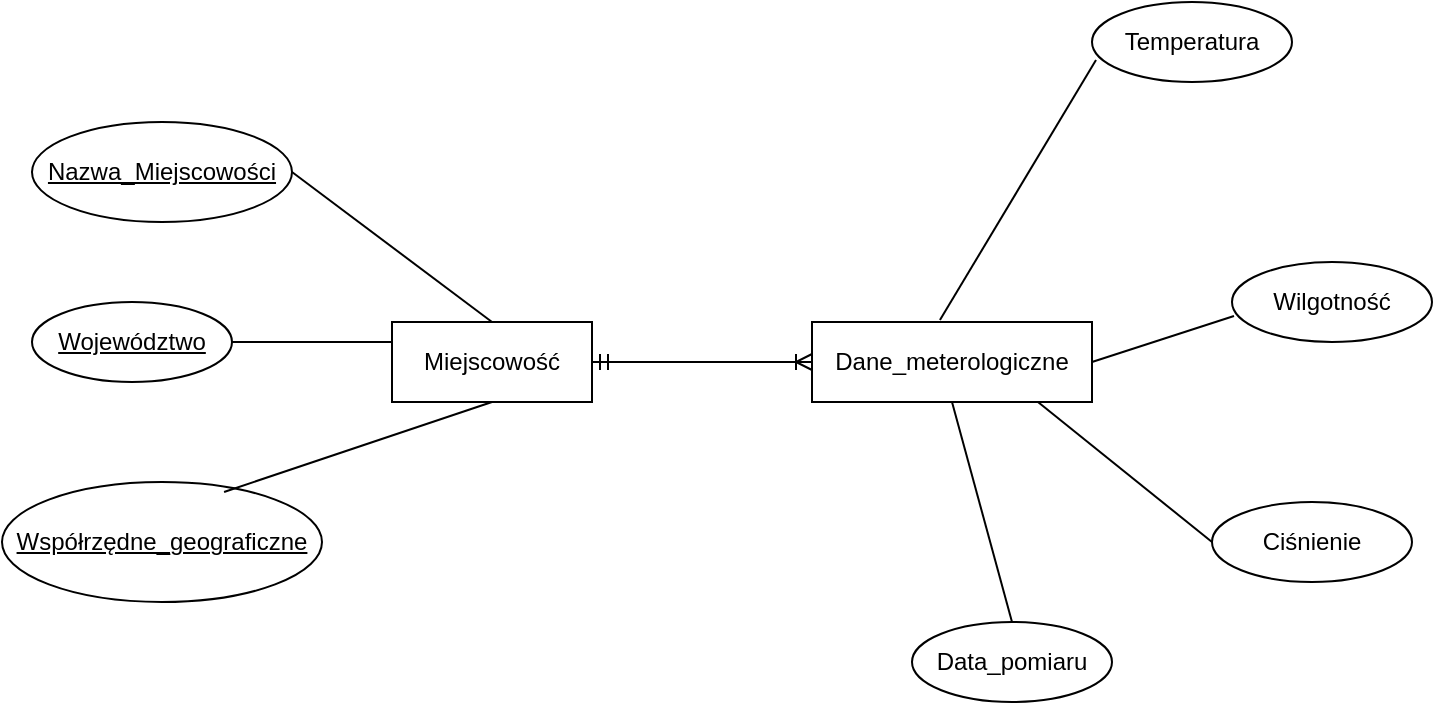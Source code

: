 <mxfile version="22.0.4" type="github">
  <diagram name="Page-1" id="oQ5j7Gt--vJ0Ih5FULHn">
    <mxGraphModel dx="1393" dy="797" grid="1" gridSize="10" guides="1" tooltips="1" connect="1" arrows="1" fold="1" page="1" pageScale="1" pageWidth="850" pageHeight="1100" math="0" shadow="0">
      <root>
        <mxCell id="0" />
        <mxCell id="1" parent="0" />
        <mxCell id="yfwejGi16OCFx3HZPxXs-3" value="Dane_meterologiczne" style="whiteSpace=wrap;html=1;align=center;" vertex="1" parent="1">
          <mxGeometry x="480" y="370" width="140" height="40" as="geometry" />
        </mxCell>
        <mxCell id="yfwejGi16OCFx3HZPxXs-4" value="Miejscowość" style="whiteSpace=wrap;html=1;align=center;" vertex="1" parent="1">
          <mxGeometry x="270" y="370" width="100" height="40" as="geometry" />
        </mxCell>
        <mxCell id="yfwejGi16OCFx3HZPxXs-6" value="Nazwa_Miejscowości" style="ellipse;whiteSpace=wrap;html=1;align=center;fontStyle=4;" vertex="1" parent="1">
          <mxGeometry x="90" y="270" width="130" height="50" as="geometry" />
        </mxCell>
        <mxCell id="yfwejGi16OCFx3HZPxXs-7" value="Województwo" style="ellipse;whiteSpace=wrap;html=1;align=center;fontStyle=4;" vertex="1" parent="1">
          <mxGeometry x="90" y="360" width="100" height="40" as="geometry" />
        </mxCell>
        <mxCell id="yfwejGi16OCFx3HZPxXs-8" value="Współrzędne_geograficzne" style="ellipse;whiteSpace=wrap;html=1;align=center;fontStyle=4;" vertex="1" parent="1">
          <mxGeometry x="75" y="450" width="160" height="60" as="geometry" />
        </mxCell>
        <mxCell id="yfwejGi16OCFx3HZPxXs-9" value="Temperatura" style="ellipse;whiteSpace=wrap;html=1;align=center;" vertex="1" parent="1">
          <mxGeometry x="620" y="210" width="100" height="40" as="geometry" />
        </mxCell>
        <mxCell id="yfwejGi16OCFx3HZPxXs-11" value="Ciśnienie" style="ellipse;whiteSpace=wrap;html=1;align=center;" vertex="1" parent="1">
          <mxGeometry x="680" y="460" width="100" height="40" as="geometry" />
        </mxCell>
        <mxCell id="yfwejGi16OCFx3HZPxXs-12" value="Data_pomiaru" style="ellipse;whiteSpace=wrap;html=1;align=center;" vertex="1" parent="1">
          <mxGeometry x="530" y="520" width="100" height="40" as="geometry" />
        </mxCell>
        <mxCell id="yfwejGi16OCFx3HZPxXs-10" value="Wilgotność" style="ellipse;whiteSpace=wrap;html=1;align=center;" vertex="1" parent="1">
          <mxGeometry x="690" y="340" width="100" height="40" as="geometry" />
        </mxCell>
        <mxCell id="yfwejGi16OCFx3HZPxXs-25" value="" style="endArrow=none;html=1;rounded=0;entryX=0.5;entryY=1;entryDx=0;entryDy=0;exitX=0.694;exitY=0.083;exitDx=0;exitDy=0;exitPerimeter=0;" edge="1" parent="1" source="yfwejGi16OCFx3HZPxXs-8" target="yfwejGi16OCFx3HZPxXs-4">
          <mxGeometry relative="1" as="geometry">
            <mxPoint x="190" y="450" as="sourcePoint" />
            <mxPoint x="395" y="460" as="targetPoint" />
          </mxGeometry>
        </mxCell>
        <mxCell id="yfwejGi16OCFx3HZPxXs-26" value="" style="endArrow=none;html=1;rounded=0;entryX=0;entryY=0.25;entryDx=0;entryDy=0;" edge="1" parent="1" source="yfwejGi16OCFx3HZPxXs-7" target="yfwejGi16OCFx3HZPxXs-4">
          <mxGeometry relative="1" as="geometry">
            <mxPoint x="200" y="380" as="sourcePoint" />
            <mxPoint x="270" y="390" as="targetPoint" />
          </mxGeometry>
        </mxCell>
        <mxCell id="yfwejGi16OCFx3HZPxXs-27" value="" style="endArrow=none;html=1;rounded=0;entryX=0.5;entryY=0;entryDx=0;entryDy=0;exitX=1;exitY=0.5;exitDx=0;exitDy=0;" edge="1" parent="1" source="yfwejGi16OCFx3HZPxXs-6" target="yfwejGi16OCFx3HZPxXs-4">
          <mxGeometry relative="1" as="geometry">
            <mxPoint x="220" y="290" as="sourcePoint" />
            <mxPoint x="380" y="290" as="targetPoint" />
          </mxGeometry>
        </mxCell>
        <mxCell id="yfwejGi16OCFx3HZPxXs-29" value="" style="edgeStyle=entityRelationEdgeStyle;fontSize=12;html=1;endArrow=ERoneToMany;startArrow=ERmandOne;rounded=0;exitX=1;exitY=0.5;exitDx=0;exitDy=0;" edge="1" parent="1" source="yfwejGi16OCFx3HZPxXs-4">
          <mxGeometry width="100" height="100" relative="1" as="geometry">
            <mxPoint x="380" y="490" as="sourcePoint" />
            <mxPoint x="480" y="390" as="targetPoint" />
          </mxGeometry>
        </mxCell>
        <mxCell id="yfwejGi16OCFx3HZPxXs-32" value="" style="endArrow=none;html=1;rounded=0;entryX=0.02;entryY=0.725;entryDx=0;entryDy=0;entryPerimeter=0;exitX=0.457;exitY=-0.025;exitDx=0;exitDy=0;exitPerimeter=0;" edge="1" parent="1" source="yfwejGi16OCFx3HZPxXs-3" target="yfwejGi16OCFx3HZPxXs-9">
          <mxGeometry relative="1" as="geometry">
            <mxPoint x="450" y="260" as="sourcePoint" />
            <mxPoint x="610" y="260" as="targetPoint" />
          </mxGeometry>
        </mxCell>
        <mxCell id="yfwejGi16OCFx3HZPxXs-33" value="" style="endArrow=none;html=1;rounded=0;exitX=1;exitY=0.5;exitDx=0;exitDy=0;entryX=0.01;entryY=0.675;entryDx=0;entryDy=0;entryPerimeter=0;" edge="1" parent="1" source="yfwejGi16OCFx3HZPxXs-3" target="yfwejGi16OCFx3HZPxXs-10">
          <mxGeometry relative="1" as="geometry">
            <mxPoint x="530" y="359.5" as="sourcePoint" />
            <mxPoint x="690" y="359.5" as="targetPoint" />
          </mxGeometry>
        </mxCell>
        <mxCell id="yfwejGi16OCFx3HZPxXs-34" value="" style="endArrow=none;html=1;rounded=0;entryX=0;entryY=0.5;entryDx=0;entryDy=0;exitX=0.807;exitY=1;exitDx=0;exitDy=0;exitPerimeter=0;" edge="1" parent="1" source="yfwejGi16OCFx3HZPxXs-3" target="yfwejGi16OCFx3HZPxXs-11">
          <mxGeometry relative="1" as="geometry">
            <mxPoint x="500" y="460" as="sourcePoint" />
            <mxPoint x="660" y="460" as="targetPoint" />
          </mxGeometry>
        </mxCell>
        <mxCell id="yfwejGi16OCFx3HZPxXs-35" value="" style="endArrow=none;html=1;rounded=0;entryX=0.5;entryY=0;entryDx=0;entryDy=0;exitX=0.5;exitY=1;exitDx=0;exitDy=0;" edge="1" parent="1" source="yfwejGi16OCFx3HZPxXs-3" target="yfwejGi16OCFx3HZPxXs-12">
          <mxGeometry relative="1" as="geometry">
            <mxPoint x="440" y="410" as="sourcePoint" />
            <mxPoint x="600" y="410" as="targetPoint" />
          </mxGeometry>
        </mxCell>
      </root>
    </mxGraphModel>
  </diagram>
</mxfile>
